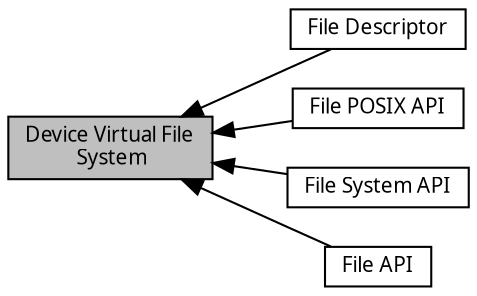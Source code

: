 digraph "Device Virtual File System"
{
  edge [fontname="FreeSans.ttf",fontsize="10",labelfontname="FreeSans.ttf",labelfontsize="10"];
  node [fontname="FreeSans.ttf",fontsize="10",shape=record];
  rankdir=LR;
  Node1 [label="File Descriptor",height=0.2,width=0.4,color="black", fillcolor="white", style="filled",URL="$group___fd.html"];
  Node0 [label="Device Virtual File\l System",height=0.2,width=0.4,color="black", fillcolor="grey75", style="filled", fontcolor="black"];
  Node4 [label="File POSIX API",height=0.2,width=0.4,color="black", fillcolor="white", style="filled",URL="$group___fs_posix_api.html"];
  Node2 [label="File System API",height=0.2,width=0.4,color="black", fillcolor="white", style="filled",URL="$group___fs_api.html"];
  Node3 [label="File API",height=0.2,width=0.4,color="black", fillcolor="white", style="filled",URL="$group___file_api.html"];
  Node0->Node1 [shape=plaintext, dir="back", style="solid"];
  Node0->Node2 [shape=plaintext, dir="back", style="solid"];
  Node0->Node3 [shape=plaintext, dir="back", style="solid"];
  Node0->Node4 [shape=plaintext, dir="back", style="solid"];
}
